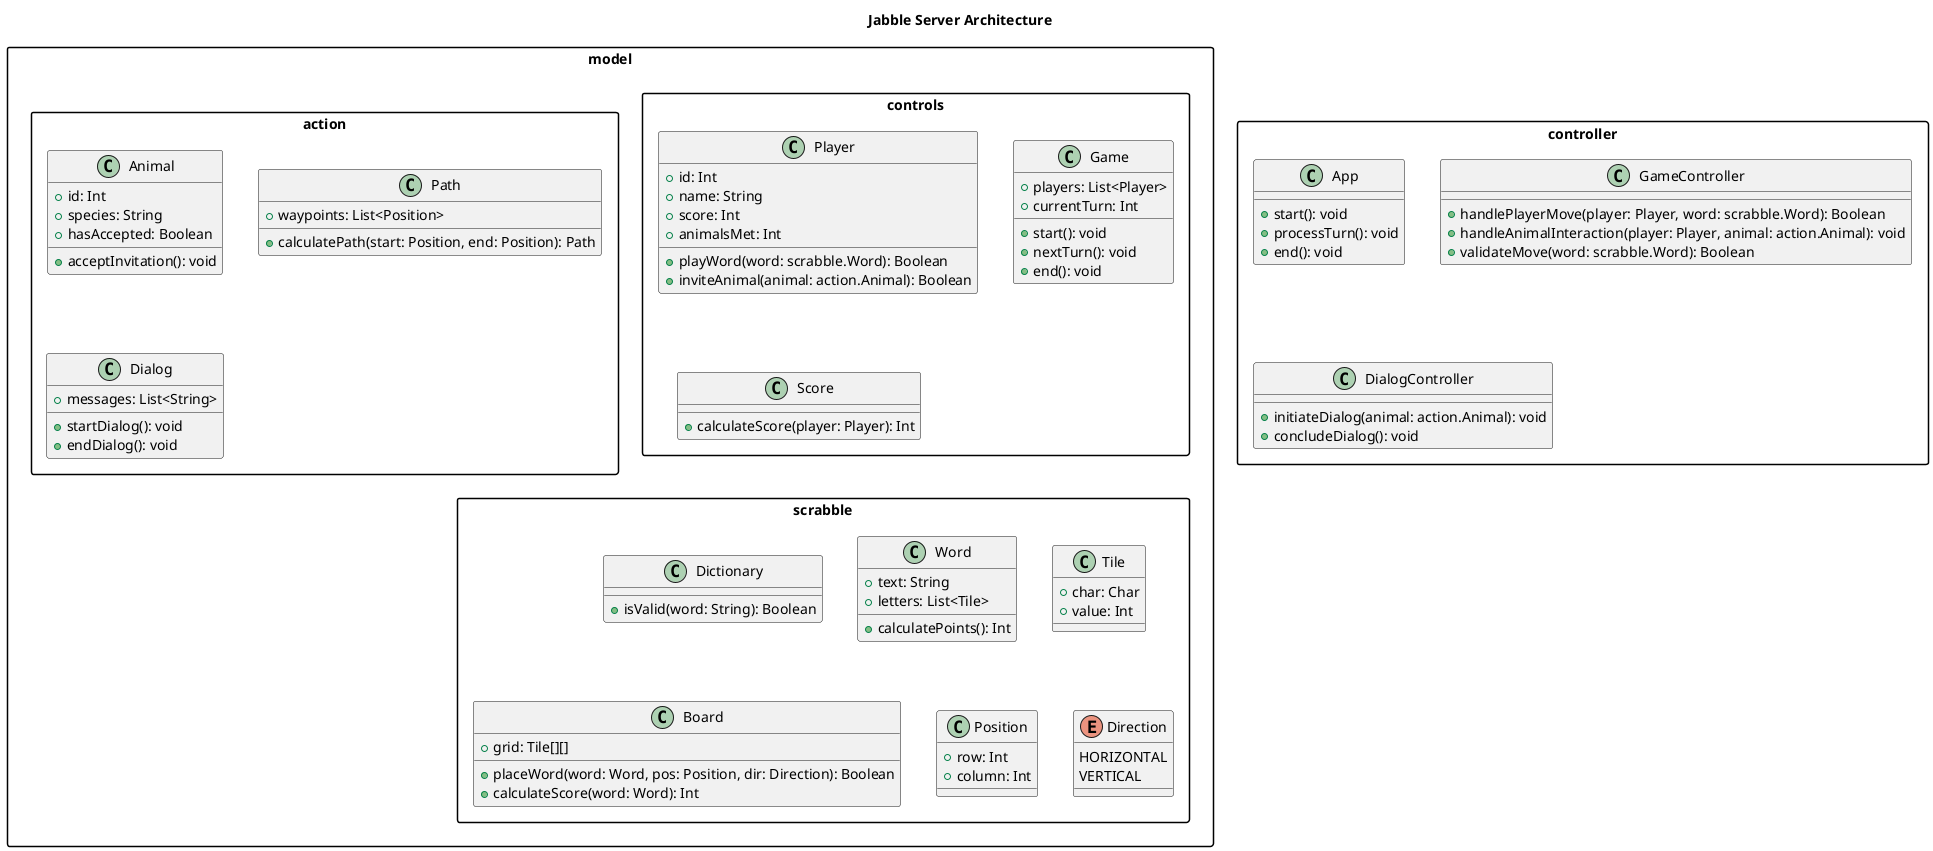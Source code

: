@startuml
skinparam packageStyle rectangle
title Jabble Server Architecture

package model {
    package controls {
        class Player {
            + id: Int
            + name: String
            + score: Int
            + animalsMet: Int
            + playWord(word: scrabble.Word): Boolean
            + inviteAnimal(animal: action.Animal): Boolean
        }
        class Game {
            + players: List<Player>
            + currentTurn: Int
            + start(): void
            + nextTurn(): void
            + end(): void
        }
        class Score {
            + calculateScore(player: Player): Int
        }
    }

    package action {
        class Animal {
            + id: Int
            + species: String
            + hasAccepted: Boolean
            + acceptInvitation(): void
        }
        class Path {
            + waypoints: List<Position>
            + calculatePath(start: Position, end: Position): Path
        }
        class Dialog {
            + messages: List<String>
            + startDialog(): void
            + endDialog(): void
        }
    }

    package scrabble {
        class Dictionary {
            + isValid(word: String): Boolean
        }
        class Word {
            + text: String
            + letters: List<Tile>
            + calculatePoints(): Int
        }
        class Tile {
            + char: Char
            + value: Int
        }
        class Board {
            + grid: Tile[][]
            + placeWord(word: Word, pos: Position, dir: Direction): Boolean
            + calculateScore(word: Word): Int
        }
        class Position {
            + row: Int
            + column: Int
        }
        enum Direction {
            HORIZONTAL
            VERTICAL
        }
    }
}

package controller {
    class App {
        + start(): void
        + processTurn(): void
        + end(): void
    }
    class GameController {
        + handlePlayerMove(player: Player, word: scrabble.Word): Boolean
        + handleAnimalInteraction(player: Player, animal: action.Animal): void
        + validateMove(word: scrabble.Word): Boolean
    }
    class DialogController {
        + initiateDialog(animal: action.Animal): void
        + concludeDialog(): void
    }
}

@enduml

